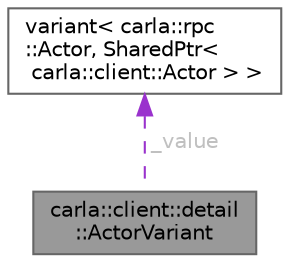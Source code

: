 digraph "carla::client::detail::ActorVariant"
{
 // INTERACTIVE_SVG=YES
 // LATEX_PDF_SIZE
  bgcolor="transparent";
  edge [fontname=Helvetica,fontsize=10,labelfontname=Helvetica,labelfontsize=10];
  node [fontname=Helvetica,fontsize=10,shape=box,height=0.2,width=0.4];
  Node1 [id="Node000001",label="carla::client::detail\l::ActorVariant",height=0.2,width=0.4,color="gray40", fillcolor="grey60", style="filled", fontcolor="black",tooltip="Holds an Actor, but only instantiates it when needed."];
  Node2 -> Node1 [id="edge1_Node000001_Node000002",dir="back",color="darkorchid3",style="dashed",tooltip=" ",label=" _value",fontcolor="grey" ];
  Node2 [id="Node000002",label="variant\< carla::rpc\l::Actor, SharedPtr\<\l carla::client::Actor \> \>",height=0.2,width=0.4,color="gray40", fillcolor="white", style="filled",tooltip=" "];
}
